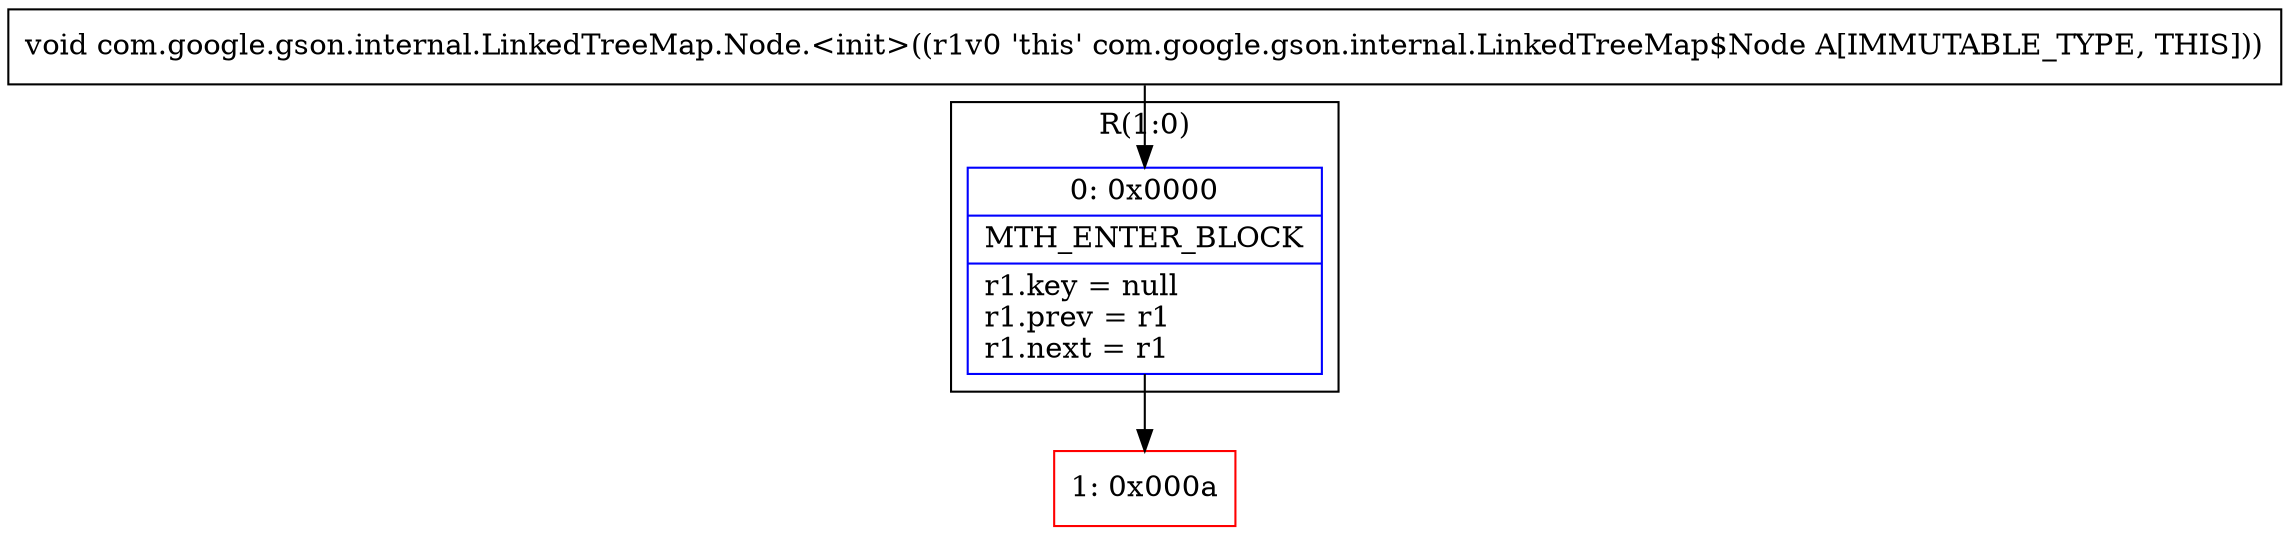 digraph "CFG forcom.google.gson.internal.LinkedTreeMap.Node.\<init\>()V" {
subgraph cluster_Region_1781756785 {
label = "R(1:0)";
node [shape=record,color=blue];
Node_0 [shape=record,label="{0\:\ 0x0000|MTH_ENTER_BLOCK\l|r1.key = null\lr1.prev = r1\lr1.next = r1\l}"];
}
Node_1 [shape=record,color=red,label="{1\:\ 0x000a}"];
MethodNode[shape=record,label="{void com.google.gson.internal.LinkedTreeMap.Node.\<init\>((r1v0 'this' com.google.gson.internal.LinkedTreeMap$Node A[IMMUTABLE_TYPE, THIS])) }"];
MethodNode -> Node_0;
Node_0 -> Node_1;
}

